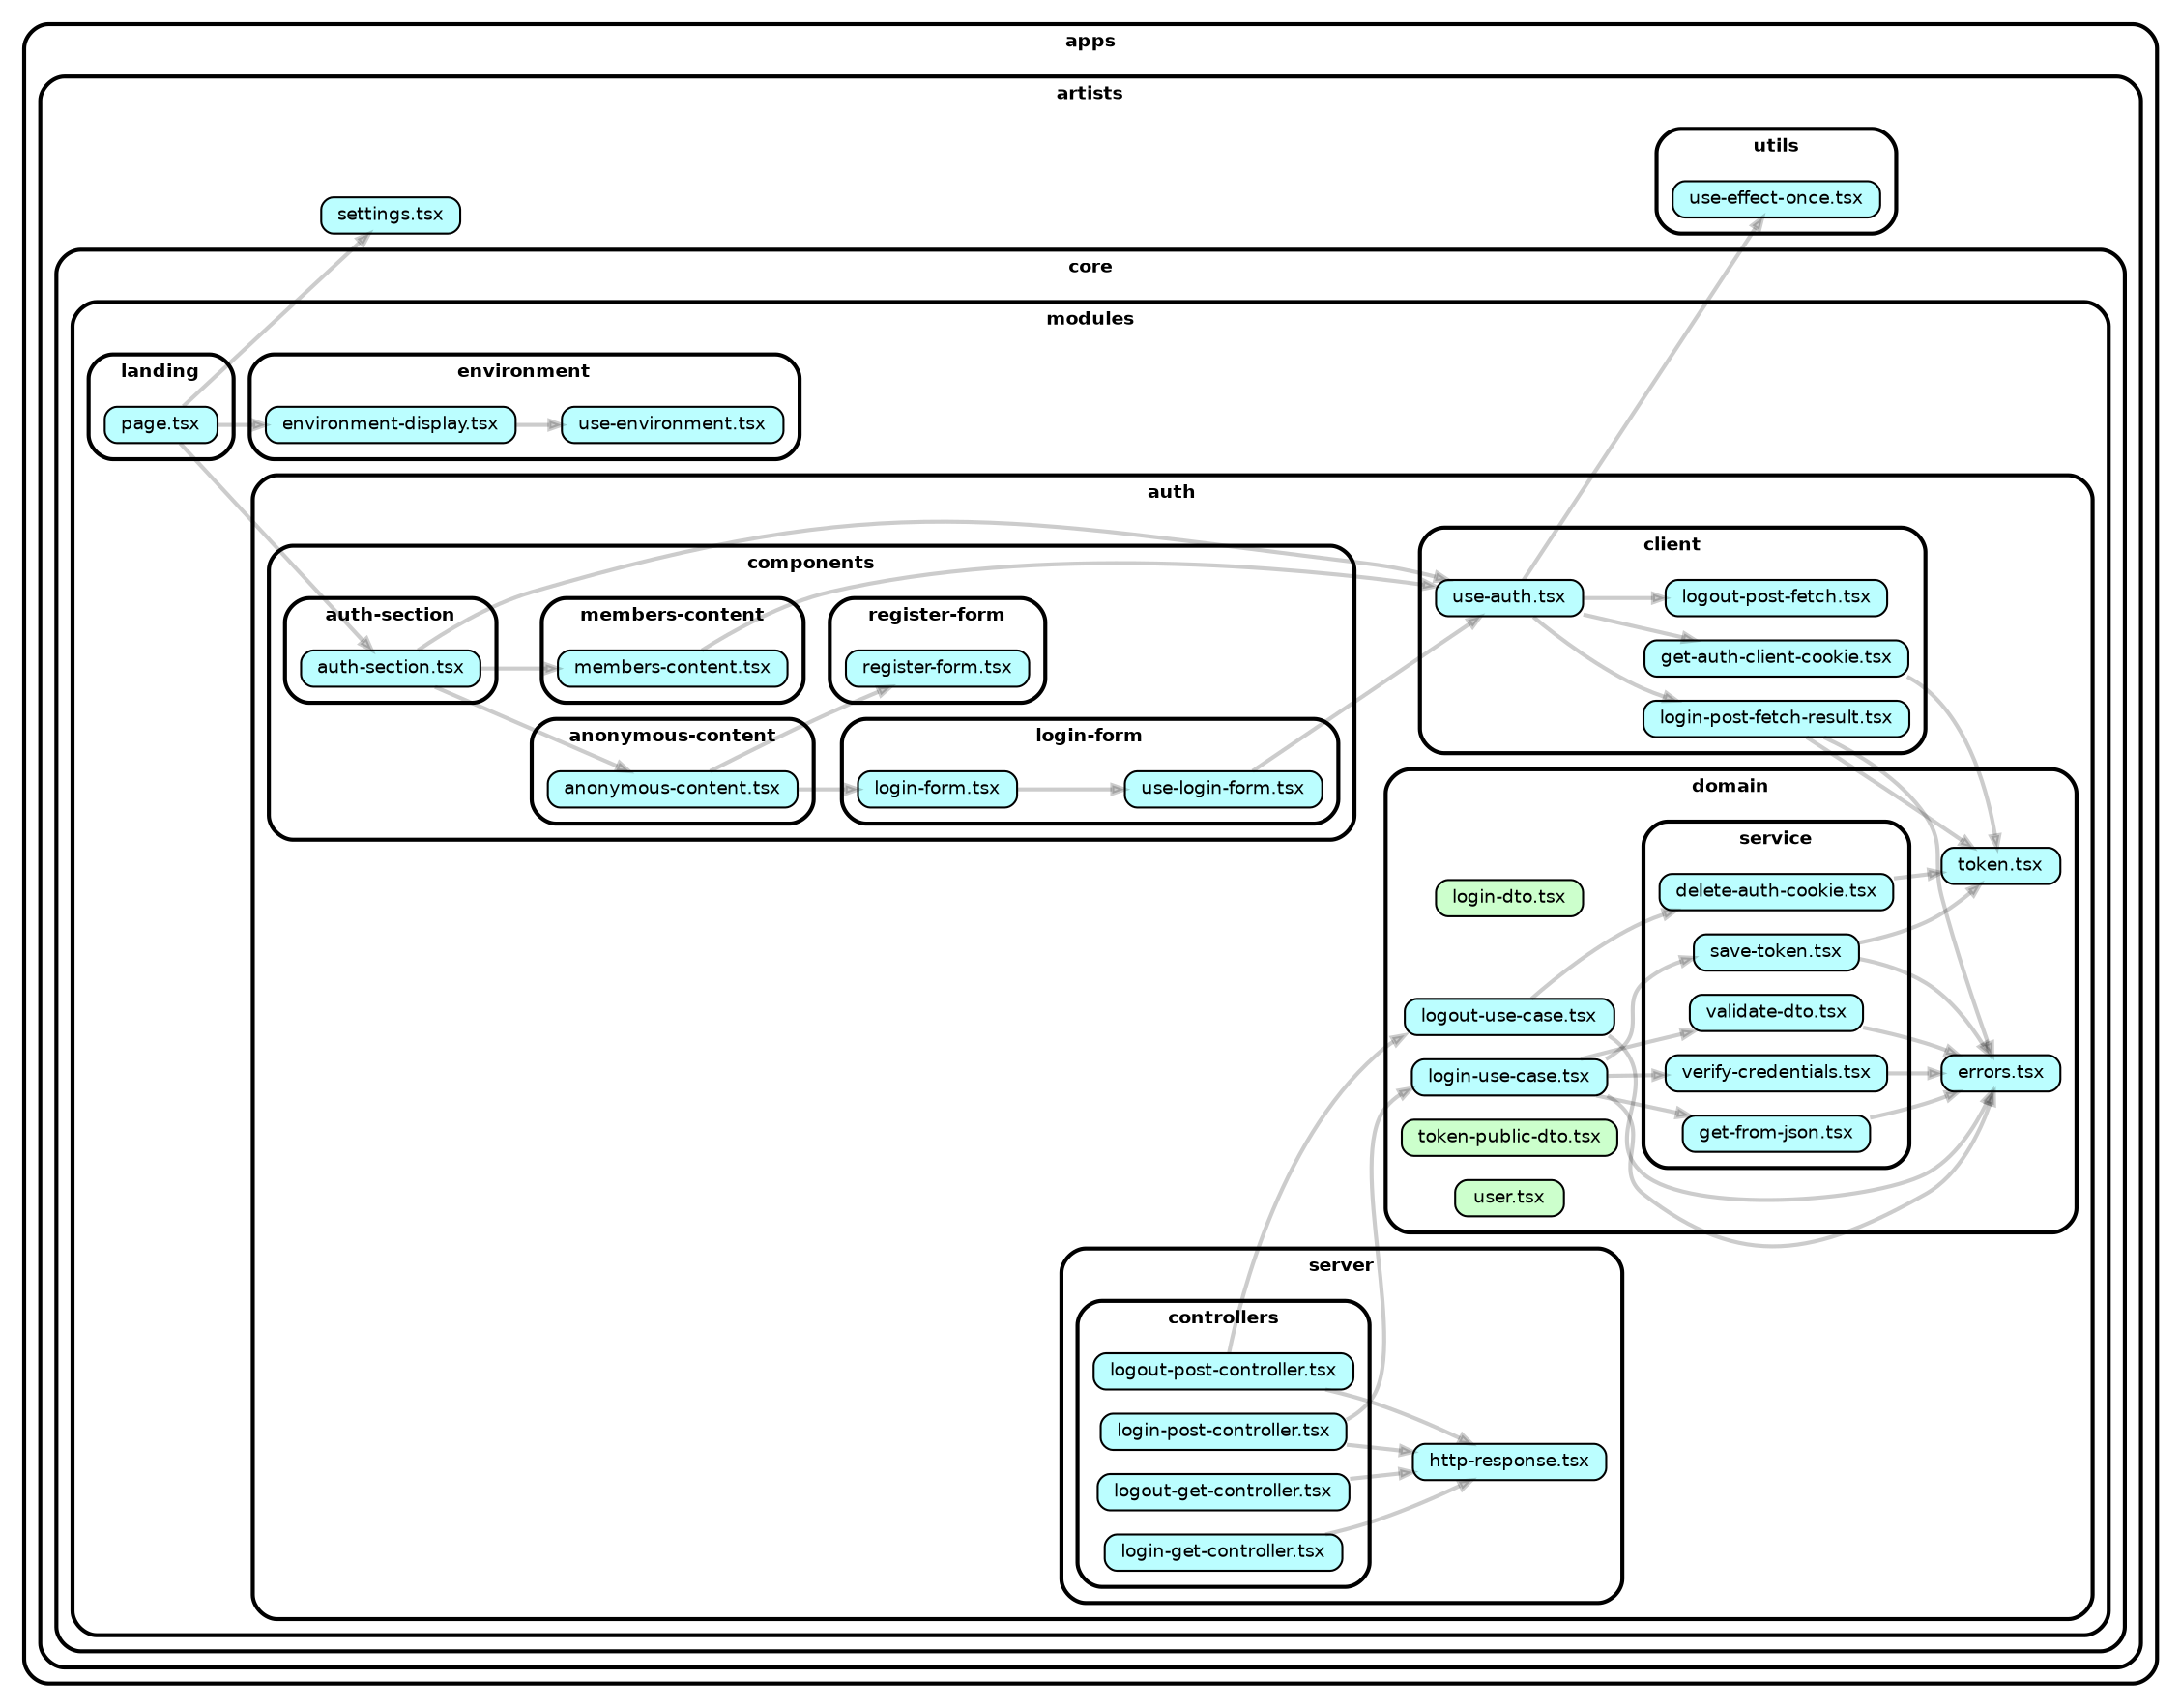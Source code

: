 strict digraph "dependency-cruiser output"{
    rankdir="LR" splines="true" overlap="false" nodesep="0.16" ranksep="0.18" fontname="Helvetica-bold" fontsize="9" style="rounded,bold,filled" fillcolor="#ffffff" compound="true"
    node [shape="box" style="rounded, filled" height="0.2" color="black" fillcolor="#ffffcc" fontcolor="black" fontname="Helvetica" fontsize="9"]
    edge [arrowhead="normal" arrowsize="0.6" penwidth="2.0" color="#00000033" fontname="Helvetica" fontsize="9"]

    subgraph "cluster_apps" {label="apps" subgraph "cluster_apps/artists" {label="artists" subgraph "cluster_apps/artists/core" {label="core" subgraph "cluster_apps/artists/core/modules" {label="modules" subgraph "cluster_apps/artists/core/modules/auth" {label="auth" subgraph "cluster_apps/artists/core/modules/auth/client" {label="client" "apps/artists/core/modules/auth/client/get-auth-client-cookie.tsx" [label=<get-auth-client-cookie.tsx> tooltip="get-auth-client-cookie.tsx" URL="apps/artists/core/modules/auth/client/get-auth-client-cookie.tsx" fillcolor="#bbfeff"] } } } } } }
    "apps/artists/core/modules/auth/client/get-auth-client-cookie.tsx" -> "apps/artists/core/modules/auth/domain/token.tsx"
    subgraph "cluster_apps" {label="apps" subgraph "cluster_apps/artists" {label="artists" subgraph "cluster_apps/artists/core" {label="core" subgraph "cluster_apps/artists/core/modules" {label="modules" subgraph "cluster_apps/artists/core/modules/auth" {label="auth" subgraph "cluster_apps/artists/core/modules/auth/client" {label="client" "apps/artists/core/modules/auth/client/login-post-fetch-result.tsx" [label=<login-post-fetch-result.tsx> tooltip="login-post-fetch-result.tsx" URL="apps/artists/core/modules/auth/client/login-post-fetch-result.tsx" fillcolor="#bbfeff"] } } } } } }
    "apps/artists/core/modules/auth/client/login-post-fetch-result.tsx" -> "apps/artists/core/modules/auth/domain/errors.tsx"
    "apps/artists/core/modules/auth/client/login-post-fetch-result.tsx" -> "apps/artists/core/modules/auth/domain/token.tsx"
    subgraph "cluster_apps" {label="apps" subgraph "cluster_apps/artists" {label="artists" subgraph "cluster_apps/artists/core" {label="core" subgraph "cluster_apps/artists/core/modules" {label="modules" subgraph "cluster_apps/artists/core/modules/auth" {label="auth" subgraph "cluster_apps/artists/core/modules/auth/client" {label="client" "apps/artists/core/modules/auth/client/logout-post-fetch.tsx" [label=<logout-post-fetch.tsx> tooltip="logout-post-fetch.tsx" URL="apps/artists/core/modules/auth/client/logout-post-fetch.tsx" fillcolor="#bbfeff"] } } } } } }
    subgraph "cluster_apps" {label="apps" subgraph "cluster_apps/artists" {label="artists" subgraph "cluster_apps/artists/core" {label="core" subgraph "cluster_apps/artists/core/modules" {label="modules" subgraph "cluster_apps/artists/core/modules/auth" {label="auth" subgraph "cluster_apps/artists/core/modules/auth/client" {label="client" "apps/artists/core/modules/auth/client/use-auth.tsx" [label=<use-auth.tsx> tooltip="use-auth.tsx" URL="apps/artists/core/modules/auth/client/use-auth.tsx" fillcolor="#bbfeff"] } } } } } }
    "apps/artists/core/modules/auth/client/use-auth.tsx" -> "apps/artists/utils/use-effect-once.tsx"
    "apps/artists/core/modules/auth/client/use-auth.tsx" -> "apps/artists/core/modules/auth/client/get-auth-client-cookie.tsx"
    "apps/artists/core/modules/auth/client/use-auth.tsx" -> "apps/artists/core/modules/auth/client/login-post-fetch-result.tsx"
    "apps/artists/core/modules/auth/client/use-auth.tsx" -> "apps/artists/core/modules/auth/client/logout-post-fetch.tsx"
    subgraph "cluster_apps" {label="apps" subgraph "cluster_apps/artists" {label="artists" subgraph "cluster_apps/artists/core" {label="core" subgraph "cluster_apps/artists/core/modules" {label="modules" subgraph "cluster_apps/artists/core/modules/auth" {label="auth" subgraph "cluster_apps/artists/core/modules/auth/components" {label="components" subgraph "cluster_apps/artists/core/modules/auth/components/anonymous-content" {label="anonymous-content" "apps/artists/core/modules/auth/components/anonymous-content/anonymous-content.tsx" [label=<anonymous-content.tsx> tooltip="anonymous-content.tsx" URL="apps/artists/core/modules/auth/components/anonymous-content/anonymous-content.tsx" fillcolor="#bbfeff"] } } } } } } }
    "apps/artists/core/modules/auth/components/anonymous-content/anonymous-content.tsx" -> "apps/artists/core/modules/auth/components/login-form/login-form.tsx"
    "apps/artists/core/modules/auth/components/anonymous-content/anonymous-content.tsx" -> "apps/artists/core/modules/auth/components/register-form/register-form.tsx"
    subgraph "cluster_apps" {label="apps" subgraph "cluster_apps/artists" {label="artists" subgraph "cluster_apps/artists/core" {label="core" subgraph "cluster_apps/artists/core/modules" {label="modules" subgraph "cluster_apps/artists/core/modules/auth" {label="auth" subgraph "cluster_apps/artists/core/modules/auth/components" {label="components" subgraph "cluster_apps/artists/core/modules/auth/components/auth-section" {label="auth-section" "apps/artists/core/modules/auth/components/auth-section/auth-section.tsx" [label=<auth-section.tsx> tooltip="auth-section.tsx" URL="apps/artists/core/modules/auth/components/auth-section/auth-section.tsx" fillcolor="#bbfeff"] } } } } } } }
    "apps/artists/core/modules/auth/components/auth-section/auth-section.tsx" -> "apps/artists/core/modules/auth/client/use-auth.tsx"
    "apps/artists/core/modules/auth/components/auth-section/auth-section.tsx" -> "apps/artists/core/modules/auth/components/anonymous-content/anonymous-content.tsx"
    "apps/artists/core/modules/auth/components/auth-section/auth-section.tsx" -> "apps/artists/core/modules/auth/components/members-content/members-content.tsx"
    subgraph "cluster_apps" {label="apps" subgraph "cluster_apps/artists" {label="artists" subgraph "cluster_apps/artists/core" {label="core" subgraph "cluster_apps/artists/core/modules" {label="modules" subgraph "cluster_apps/artists/core/modules/auth" {label="auth" subgraph "cluster_apps/artists/core/modules/auth/components" {label="components" subgraph "cluster_apps/artists/core/modules/auth/components/login-form" {label="login-form" "apps/artists/core/modules/auth/components/login-form/login-form.tsx" [label=<login-form.tsx> tooltip="login-form.tsx" URL="apps/artists/core/modules/auth/components/login-form/login-form.tsx" fillcolor="#bbfeff"] } } } } } } }
    "apps/artists/core/modules/auth/components/login-form/login-form.tsx" -> "apps/artists/core/modules/auth/components/login-form/use-login-form.tsx"
    subgraph "cluster_apps" {label="apps" subgraph "cluster_apps/artists" {label="artists" subgraph "cluster_apps/artists/core" {label="core" subgraph "cluster_apps/artists/core/modules" {label="modules" subgraph "cluster_apps/artists/core/modules/auth" {label="auth" subgraph "cluster_apps/artists/core/modules/auth/components" {label="components" subgraph "cluster_apps/artists/core/modules/auth/components/login-form" {label="login-form" "apps/artists/core/modules/auth/components/login-form/use-login-form.tsx" [label=<use-login-form.tsx> tooltip="use-login-form.tsx" URL="apps/artists/core/modules/auth/components/login-form/use-login-form.tsx" fillcolor="#bbfeff"] } } } } } } }
    "apps/artists/core/modules/auth/components/login-form/use-login-form.tsx" -> "apps/artists/core/modules/auth/client/use-auth.tsx"
    subgraph "cluster_apps" {label="apps" subgraph "cluster_apps/artists" {label="artists" subgraph "cluster_apps/artists/core" {label="core" subgraph "cluster_apps/artists/core/modules" {label="modules" subgraph "cluster_apps/artists/core/modules/auth" {label="auth" subgraph "cluster_apps/artists/core/modules/auth/components" {label="components" subgraph "cluster_apps/artists/core/modules/auth/components/members-content" {label="members-content" "apps/artists/core/modules/auth/components/members-content/members-content.tsx" [label=<members-content.tsx> tooltip="members-content.tsx" URL="apps/artists/core/modules/auth/components/members-content/members-content.tsx" fillcolor="#bbfeff"] } } } } } } }
    "apps/artists/core/modules/auth/components/members-content/members-content.tsx" -> "apps/artists/core/modules/auth/client/use-auth.tsx"
    subgraph "cluster_apps" {label="apps" subgraph "cluster_apps/artists" {label="artists" subgraph "cluster_apps/artists/core" {label="core" subgraph "cluster_apps/artists/core/modules" {label="modules" subgraph "cluster_apps/artists/core/modules/auth" {label="auth" subgraph "cluster_apps/artists/core/modules/auth/components" {label="components" subgraph "cluster_apps/artists/core/modules/auth/components/register-form" {label="register-form" "apps/artists/core/modules/auth/components/register-form/register-form.tsx" [label=<register-form.tsx> tooltip="register-form.tsx" URL="apps/artists/core/modules/auth/components/register-form/register-form.tsx" fillcolor="#bbfeff"] } } } } } } }
    subgraph "cluster_apps" {label="apps" subgraph "cluster_apps/artists" {label="artists" subgraph "cluster_apps/artists/core" {label="core" subgraph "cluster_apps/artists/core/modules" {label="modules" subgraph "cluster_apps/artists/core/modules/auth" {label="auth" subgraph "cluster_apps/artists/core/modules/auth/domain" {label="domain" "apps/artists/core/modules/auth/domain/errors.tsx" [label=<errors.tsx> tooltip="errors.tsx" URL="apps/artists/core/modules/auth/domain/errors.tsx" fillcolor="#bbfeff"] } } } } } }
    subgraph "cluster_apps" {label="apps" subgraph "cluster_apps/artists" {label="artists" subgraph "cluster_apps/artists/core" {label="core" subgraph "cluster_apps/artists/core/modules" {label="modules" subgraph "cluster_apps/artists/core/modules/auth" {label="auth" subgraph "cluster_apps/artists/core/modules/auth/domain" {label="domain" "apps/artists/core/modules/auth/domain/login-dto.tsx" [label=<login-dto.tsx> tooltip="login-dto.tsx" URL="apps/artists/core/modules/auth/domain/login-dto.tsx" fillcolor="#ccffcc"] } } } } } }
    subgraph "cluster_apps" {label="apps" subgraph "cluster_apps/artists" {label="artists" subgraph "cluster_apps/artists/core" {label="core" subgraph "cluster_apps/artists/core/modules" {label="modules" subgraph "cluster_apps/artists/core/modules/auth" {label="auth" subgraph "cluster_apps/artists/core/modules/auth/domain" {label="domain" "apps/artists/core/modules/auth/domain/login-use-case.tsx" [label=<login-use-case.tsx> tooltip="login-use-case.tsx" URL="apps/artists/core/modules/auth/domain/login-use-case.tsx" fillcolor="#bbfeff"] } } } } } }
    "apps/artists/core/modules/auth/domain/login-use-case.tsx" -> "apps/artists/core/modules/auth/domain/errors.tsx"
    "apps/artists/core/modules/auth/domain/login-use-case.tsx" -> "apps/artists/core/modules/auth/domain/service/get-from-json.tsx"
    "apps/artists/core/modules/auth/domain/login-use-case.tsx" -> "apps/artists/core/modules/auth/domain/service/save-token.tsx"
    "apps/artists/core/modules/auth/domain/login-use-case.tsx" -> "apps/artists/core/modules/auth/domain/service/validate-dto.tsx"
    "apps/artists/core/modules/auth/domain/login-use-case.tsx" -> "apps/artists/core/modules/auth/domain/service/verify-credentials.tsx"
    subgraph "cluster_apps" {label="apps" subgraph "cluster_apps/artists" {label="artists" subgraph "cluster_apps/artists/core" {label="core" subgraph "cluster_apps/artists/core/modules" {label="modules" subgraph "cluster_apps/artists/core/modules/auth" {label="auth" subgraph "cluster_apps/artists/core/modules/auth/domain" {label="domain" "apps/artists/core/modules/auth/domain/logout-use-case.tsx" [label=<logout-use-case.tsx> tooltip="logout-use-case.tsx" URL="apps/artists/core/modules/auth/domain/logout-use-case.tsx" fillcolor="#bbfeff"] } } } } } }
    "apps/artists/core/modules/auth/domain/logout-use-case.tsx" -> "apps/artists/core/modules/auth/domain/errors.tsx"
    "apps/artists/core/modules/auth/domain/logout-use-case.tsx" -> "apps/artists/core/modules/auth/domain/service/delete-auth-cookie.tsx"
    subgraph "cluster_apps" {label="apps" subgraph "cluster_apps/artists" {label="artists" subgraph "cluster_apps/artists/core" {label="core" subgraph "cluster_apps/artists/core/modules" {label="modules" subgraph "cluster_apps/artists/core/modules/auth" {label="auth" subgraph "cluster_apps/artists/core/modules/auth/domain" {label="domain" subgraph "cluster_apps/artists/core/modules/auth/domain/service" {label="service" "apps/artists/core/modules/auth/domain/service/delete-auth-cookie.tsx" [label=<delete-auth-cookie.tsx> tooltip="delete-auth-cookie.tsx" URL="apps/artists/core/modules/auth/domain/service/delete-auth-cookie.tsx" fillcolor="#bbfeff"] } } } } } } }
    "apps/artists/core/modules/auth/domain/service/delete-auth-cookie.tsx" -> "apps/artists/core/modules/auth/domain/token.tsx"
    subgraph "cluster_apps" {label="apps" subgraph "cluster_apps/artists" {label="artists" subgraph "cluster_apps/artists/core" {label="core" subgraph "cluster_apps/artists/core/modules" {label="modules" subgraph "cluster_apps/artists/core/modules/auth" {label="auth" subgraph "cluster_apps/artists/core/modules/auth/domain" {label="domain" subgraph "cluster_apps/artists/core/modules/auth/domain/service" {label="service" "apps/artists/core/modules/auth/domain/service/get-from-json.tsx" [label=<get-from-json.tsx> tooltip="get-from-json.tsx" URL="apps/artists/core/modules/auth/domain/service/get-from-json.tsx" fillcolor="#bbfeff"] } } } } } } }
    "apps/artists/core/modules/auth/domain/service/get-from-json.tsx" -> "apps/artists/core/modules/auth/domain/errors.tsx"
    subgraph "cluster_apps" {label="apps" subgraph "cluster_apps/artists" {label="artists" subgraph "cluster_apps/artists/core" {label="core" subgraph "cluster_apps/artists/core/modules" {label="modules" subgraph "cluster_apps/artists/core/modules/auth" {label="auth" subgraph "cluster_apps/artists/core/modules/auth/domain" {label="domain" subgraph "cluster_apps/artists/core/modules/auth/domain/service" {label="service" "apps/artists/core/modules/auth/domain/service/save-token.tsx" [label=<save-token.tsx> tooltip="save-token.tsx" URL="apps/artists/core/modules/auth/domain/service/save-token.tsx" fillcolor="#bbfeff"] } } } } } } }
    "apps/artists/core/modules/auth/domain/service/save-token.tsx" -> "apps/artists/core/modules/auth/domain/errors.tsx"
    "apps/artists/core/modules/auth/domain/service/save-token.tsx" -> "apps/artists/core/modules/auth/domain/token.tsx"
    subgraph "cluster_apps" {label="apps" subgraph "cluster_apps/artists" {label="artists" subgraph "cluster_apps/artists/core" {label="core" subgraph "cluster_apps/artists/core/modules" {label="modules" subgraph "cluster_apps/artists/core/modules/auth" {label="auth" subgraph "cluster_apps/artists/core/modules/auth/domain" {label="domain" subgraph "cluster_apps/artists/core/modules/auth/domain/service" {label="service" "apps/artists/core/modules/auth/domain/service/validate-dto.tsx" [label=<validate-dto.tsx> tooltip="validate-dto.tsx" URL="apps/artists/core/modules/auth/domain/service/validate-dto.tsx" fillcolor="#bbfeff"] } } } } } } }
    "apps/artists/core/modules/auth/domain/service/validate-dto.tsx" -> "apps/artists/core/modules/auth/domain/errors.tsx"
    subgraph "cluster_apps" {label="apps" subgraph "cluster_apps/artists" {label="artists" subgraph "cluster_apps/artists/core" {label="core" subgraph "cluster_apps/artists/core/modules" {label="modules" subgraph "cluster_apps/artists/core/modules/auth" {label="auth" subgraph "cluster_apps/artists/core/modules/auth/domain" {label="domain" subgraph "cluster_apps/artists/core/modules/auth/domain/service" {label="service" "apps/artists/core/modules/auth/domain/service/verify-credentials.tsx" [label=<verify-credentials.tsx> tooltip="verify-credentials.tsx" URL="apps/artists/core/modules/auth/domain/service/verify-credentials.tsx" fillcolor="#bbfeff"] } } } } } } }
    "apps/artists/core/modules/auth/domain/service/verify-credentials.tsx" -> "apps/artists/core/modules/auth/domain/errors.tsx"
    subgraph "cluster_apps" {label="apps" subgraph "cluster_apps/artists" {label="artists" subgraph "cluster_apps/artists/core" {label="core" subgraph "cluster_apps/artists/core/modules" {label="modules" subgraph "cluster_apps/artists/core/modules/auth" {label="auth" subgraph "cluster_apps/artists/core/modules/auth/domain" {label="domain" "apps/artists/core/modules/auth/domain/token-public-dto.tsx" [label=<token-public-dto.tsx> tooltip="token-public-dto.tsx" URL="apps/artists/core/modules/auth/domain/token-public-dto.tsx" fillcolor="#ccffcc"] } } } } } }
    subgraph "cluster_apps" {label="apps" subgraph "cluster_apps/artists" {label="artists" subgraph "cluster_apps/artists/core" {label="core" subgraph "cluster_apps/artists/core/modules" {label="modules" subgraph "cluster_apps/artists/core/modules/auth" {label="auth" subgraph "cluster_apps/artists/core/modules/auth/domain" {label="domain" "apps/artists/core/modules/auth/domain/token.tsx" [label=<token.tsx> tooltip="token.tsx" URL="apps/artists/core/modules/auth/domain/token.tsx" fillcolor="#bbfeff"] } } } } } }
    subgraph "cluster_apps" {label="apps" subgraph "cluster_apps/artists" {label="artists" subgraph "cluster_apps/artists/core" {label="core" subgraph "cluster_apps/artists/core/modules" {label="modules" subgraph "cluster_apps/artists/core/modules/auth" {label="auth" subgraph "cluster_apps/artists/core/modules/auth/domain" {label="domain" "apps/artists/core/modules/auth/domain/user.tsx" [label=<user.tsx> tooltip="user.tsx" URL="apps/artists/core/modules/auth/domain/user.tsx" fillcolor="#ccffcc"] } } } } } }
    subgraph "cluster_apps" {label="apps" subgraph "cluster_apps/artists" {label="artists" subgraph "cluster_apps/artists/core" {label="core" subgraph "cluster_apps/artists/core/modules" {label="modules" subgraph "cluster_apps/artists/core/modules/auth" {label="auth" subgraph "cluster_apps/artists/core/modules/auth/server" {label="server" subgraph "cluster_apps/artists/core/modules/auth/server/controllers" {label="controllers" "apps/artists/core/modules/auth/server/controllers/login-get-controller.tsx" [label=<login-get-controller.tsx> tooltip="login-get-controller.tsx" URL="apps/artists/core/modules/auth/server/controllers/login-get-controller.tsx" fillcolor="#bbfeff"] } } } } } } }
    "apps/artists/core/modules/auth/server/controllers/login-get-controller.tsx" -> "apps/artists/core/modules/auth/server/http-response.tsx"
    subgraph "cluster_apps" {label="apps" subgraph "cluster_apps/artists" {label="artists" subgraph "cluster_apps/artists/core" {label="core" subgraph "cluster_apps/artists/core/modules" {label="modules" subgraph "cluster_apps/artists/core/modules/auth" {label="auth" subgraph "cluster_apps/artists/core/modules/auth/server" {label="server" subgraph "cluster_apps/artists/core/modules/auth/server/controllers" {label="controllers" "apps/artists/core/modules/auth/server/controllers/login-post-controller.tsx" [label=<login-post-controller.tsx> tooltip="login-post-controller.tsx" URL="apps/artists/core/modules/auth/server/controllers/login-post-controller.tsx" fillcolor="#bbfeff"] } } } } } } }
    "apps/artists/core/modules/auth/server/controllers/login-post-controller.tsx" -> "apps/artists/core/modules/auth/domain/login-use-case.tsx"
    "apps/artists/core/modules/auth/server/controllers/login-post-controller.tsx" -> "apps/artists/core/modules/auth/server/http-response.tsx"
    subgraph "cluster_apps" {label="apps" subgraph "cluster_apps/artists" {label="artists" subgraph "cluster_apps/artists/core" {label="core" subgraph "cluster_apps/artists/core/modules" {label="modules" subgraph "cluster_apps/artists/core/modules/auth" {label="auth" subgraph "cluster_apps/artists/core/modules/auth/server" {label="server" subgraph "cluster_apps/artists/core/modules/auth/server/controllers" {label="controllers" "apps/artists/core/modules/auth/server/controllers/logout-get-controller.tsx" [label=<logout-get-controller.tsx> tooltip="logout-get-controller.tsx" URL="apps/artists/core/modules/auth/server/controllers/logout-get-controller.tsx" fillcolor="#bbfeff"] } } } } } } }
    "apps/artists/core/modules/auth/server/controllers/logout-get-controller.tsx" -> "apps/artists/core/modules/auth/server/http-response.tsx"
    subgraph "cluster_apps" {label="apps" subgraph "cluster_apps/artists" {label="artists" subgraph "cluster_apps/artists/core" {label="core" subgraph "cluster_apps/artists/core/modules" {label="modules" subgraph "cluster_apps/artists/core/modules/auth" {label="auth" subgraph "cluster_apps/artists/core/modules/auth/server" {label="server" subgraph "cluster_apps/artists/core/modules/auth/server/controllers" {label="controllers" "apps/artists/core/modules/auth/server/controllers/logout-post-controller.tsx" [label=<logout-post-controller.tsx> tooltip="logout-post-controller.tsx" URL="apps/artists/core/modules/auth/server/controllers/logout-post-controller.tsx" fillcolor="#bbfeff"] } } } } } } }
    "apps/artists/core/modules/auth/server/controllers/logout-post-controller.tsx" -> "apps/artists/core/modules/auth/domain/logout-use-case.tsx"
    "apps/artists/core/modules/auth/server/controllers/logout-post-controller.tsx" -> "apps/artists/core/modules/auth/server/http-response.tsx"
    subgraph "cluster_apps" {label="apps" subgraph "cluster_apps/artists" {label="artists" subgraph "cluster_apps/artists/core" {label="core" subgraph "cluster_apps/artists/core/modules" {label="modules" subgraph "cluster_apps/artists/core/modules/auth" {label="auth" subgraph "cluster_apps/artists/core/modules/auth/server" {label="server" "apps/artists/core/modules/auth/server/http-response.tsx" [label=<http-response.tsx> tooltip="http-response.tsx" URL="apps/artists/core/modules/auth/server/http-response.tsx" fillcolor="#bbfeff"] } } } } } }
    subgraph "cluster_apps" {label="apps" subgraph "cluster_apps/artists" {label="artists" subgraph "cluster_apps/artists/core" {label="core" subgraph "cluster_apps/artists/core/modules" {label="modules" subgraph "cluster_apps/artists/core/modules/environment" {label="environment" "apps/artists/core/modules/environment/environment-display.tsx" [label=<environment-display.tsx> tooltip="environment-display.tsx" URL="apps/artists/core/modules/environment/environment-display.tsx" fillcolor="#bbfeff"] } } } } }
    "apps/artists/core/modules/environment/environment-display.tsx" -> "apps/artists/core/modules/environment/use-environment.tsx"
    subgraph "cluster_apps" {label="apps" subgraph "cluster_apps/artists" {label="artists" subgraph "cluster_apps/artists/core" {label="core" subgraph "cluster_apps/artists/core/modules" {label="modules" subgraph "cluster_apps/artists/core/modules/environment" {label="environment" "apps/artists/core/modules/environment/use-environment.tsx" [label=<use-environment.tsx> tooltip="use-environment.tsx" URL="apps/artists/core/modules/environment/use-environment.tsx" fillcolor="#bbfeff"] } } } } }
    subgraph "cluster_apps" {label="apps" subgraph "cluster_apps/artists" {label="artists" subgraph "cluster_apps/artists/core" {label="core" subgraph "cluster_apps/artists/core/modules" {label="modules" subgraph "cluster_apps/artists/core/modules/landing" {label="landing" "apps/artists/core/modules/landing/page.tsx" [label=<page.tsx> tooltip="page.tsx" URL="apps/artists/core/modules/landing/page.tsx" fillcolor="#bbfeff"] } } } } }
    "apps/artists/core/modules/landing/page.tsx" -> "apps/artists/settings.tsx"
    "apps/artists/core/modules/landing/page.tsx" -> "apps/artists/core/modules/auth/components/auth-section/auth-section.tsx"
    "apps/artists/core/modules/landing/page.tsx" -> "apps/artists/core/modules/environment/environment-display.tsx"
    subgraph "cluster_apps" {label="apps" subgraph "cluster_apps/artists" {label="artists" "apps/artists/settings.tsx" [label=<settings.tsx> tooltip="settings.tsx" URL="apps/artists/settings.tsx" fillcolor="#bbfeff"] } }
    subgraph "cluster_apps" {label="apps" subgraph "cluster_apps/artists" {label="artists" subgraph "cluster_apps/artists/utils" {label="utils" "apps/artists/utils/use-effect-once.tsx" [label=<use-effect-once.tsx> tooltip="use-effect-once.tsx" URL="apps/artists/utils/use-effect-once.tsx" fillcolor="#bbfeff"] } } }
}
